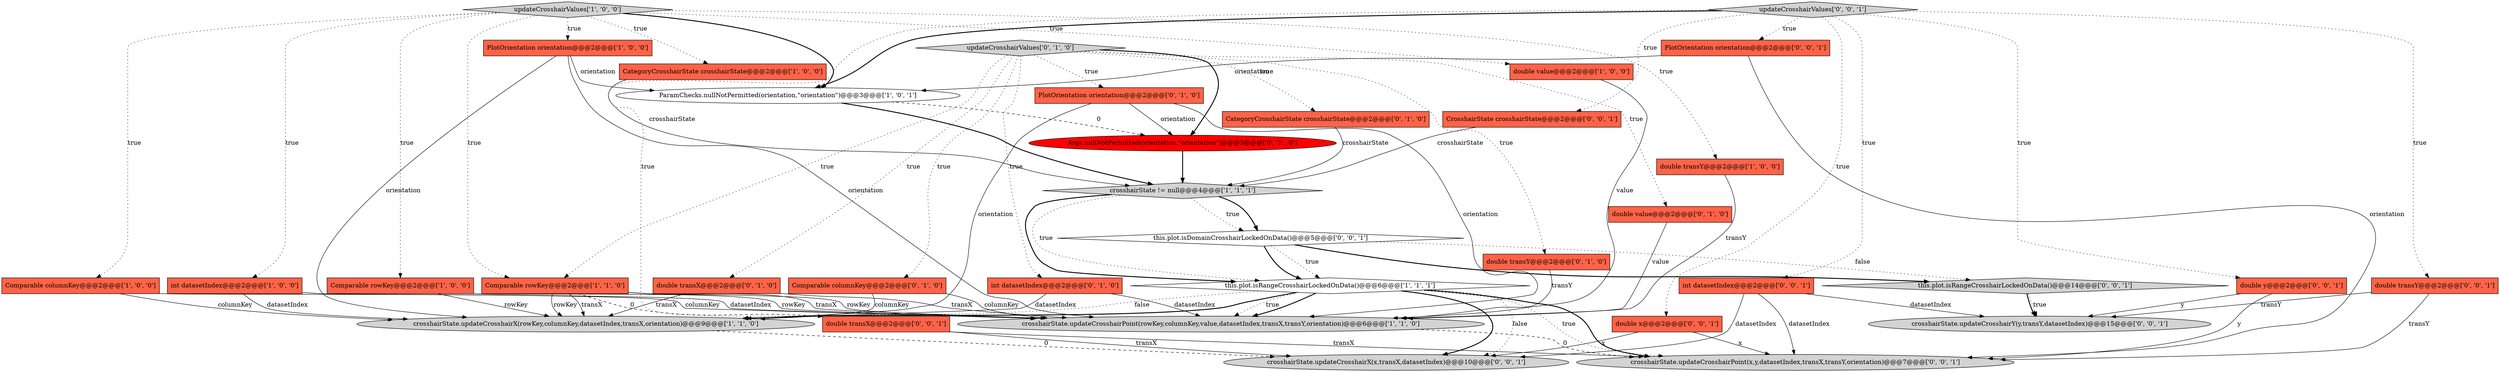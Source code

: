 digraph {
1 [style = filled, label = "double value@@@2@@@['1', '0', '0']", fillcolor = tomato, shape = box image = "AAA0AAABBB1BBB"];
5 [style = filled, label = "CategoryCrosshairState crosshairState@@@2@@@['1', '0', '0']", fillcolor = tomato, shape = box image = "AAA0AAABBB1BBB"];
20 [style = filled, label = "double value@@@2@@@['0', '1', '0']", fillcolor = tomato, shape = box image = "AAA0AAABBB2BBB"];
3 [style = filled, label = "PlotOrientation orientation@@@2@@@['1', '0', '0']", fillcolor = tomato, shape = box image = "AAA0AAABBB1BBB"];
15 [style = filled, label = "updateCrosshairValues['0', '1', '0']", fillcolor = lightgray, shape = diamond image = "AAA0AAABBB2BBB"];
23 [style = filled, label = "this.plot.isDomainCrosshairLockedOnData()@@@5@@@['0', '0', '1']", fillcolor = white, shape = diamond image = "AAA0AAABBB3BBB"];
26 [style = filled, label = "CrosshairState crosshairState@@@2@@@['0', '0', '1']", fillcolor = tomato, shape = box image = "AAA0AAABBB3BBB"];
17 [style = filled, label = "double transX@@@2@@@['0', '1', '0']", fillcolor = tomato, shape = box image = "AAA0AAABBB2BBB"];
29 [style = filled, label = "double x@@@2@@@['0', '0', '1']", fillcolor = tomato, shape = box image = "AAA0AAABBB3BBB"];
0 [style = filled, label = "Comparable columnKey@@@2@@@['1', '0', '0']", fillcolor = tomato, shape = box image = "AAA0AAABBB1BBB"];
4 [style = filled, label = "this.plot.isRangeCrosshairLockedOnData()@@@6@@@['1', '1', '1']", fillcolor = white, shape = diamond image = "AAA0AAABBB1BBB"];
25 [style = filled, label = "crosshairState.updateCrosshairY(y,transY,datasetIndex)@@@15@@@['0', '0', '1']", fillcolor = lightgray, shape = ellipse image = "AAA0AAABBB3BBB"];
33 [style = filled, label = "crosshairState.updateCrosshairPoint(x,y,datasetIndex,transX,transY,orientation)@@@7@@@['0', '0', '1']", fillcolor = lightgray, shape = ellipse image = "AAA0AAABBB3BBB"];
19 [style = filled, label = "double transY@@@2@@@['0', '1', '0']", fillcolor = tomato, shape = box image = "AAA0AAABBB2BBB"];
21 [style = filled, label = "CategoryCrosshairState crosshairState@@@2@@@['0', '1', '0']", fillcolor = tomato, shape = box image = "AAA0AAABBB2BBB"];
16 [style = filled, label = "Comparable columnKey@@@2@@@['0', '1', '0']", fillcolor = tomato, shape = box image = "AAA0AAABBB2BBB"];
34 [style = filled, label = "this.plot.isRangeCrosshairLockedOnData()@@@14@@@['0', '0', '1']", fillcolor = lightgray, shape = diamond image = "AAA0AAABBB3BBB"];
18 [style = filled, label = "PlotOrientation orientation@@@2@@@['0', '1', '0']", fillcolor = tomato, shape = box image = "AAA0AAABBB2BBB"];
9 [style = filled, label = "ParamChecks.nullNotPermitted(orientation,\"orientation\")@@@3@@@['1', '0', '1']", fillcolor = white, shape = ellipse image = "AAA0AAABBB1BBB"];
11 [style = filled, label = "int datasetIndex@@@2@@@['1', '0', '0']", fillcolor = tomato, shape = box image = "AAA0AAABBB1BBB"];
28 [style = filled, label = "double transY@@@2@@@['0', '0', '1']", fillcolor = tomato, shape = box image = "AAA0AAABBB3BBB"];
35 [style = filled, label = "double transX@@@2@@@['0', '0', '1']", fillcolor = tomato, shape = box image = "AAA0AAABBB3BBB"];
7 [style = filled, label = "crosshairState.updateCrosshairPoint(rowKey,columnKey,value,datasetIndex,transX,transY,orientation)@@@6@@@['1', '1', '0']", fillcolor = lightgray, shape = ellipse image = "AAA0AAABBB1BBB"];
14 [style = filled, label = "int datasetIndex@@@2@@@['0', '1', '0']", fillcolor = tomato, shape = box image = "AAA0AAABBB2BBB"];
24 [style = filled, label = "crosshairState.updateCrosshairX(x,transX,datasetIndex)@@@10@@@['0', '0', '1']", fillcolor = lightgray, shape = ellipse image = "AAA0AAABBB3BBB"];
31 [style = filled, label = "int datasetIndex@@@2@@@['0', '0', '1']", fillcolor = tomato, shape = box image = "AAA0AAABBB3BBB"];
22 [style = filled, label = "Args.nullNotPermitted(orientation,\"orientation\")@@@3@@@['0', '1', '0']", fillcolor = red, shape = ellipse image = "AAA1AAABBB2BBB"];
10 [style = filled, label = "crosshairState.updateCrosshairX(rowKey,columnKey,datasetIndex,transX,orientation)@@@9@@@['1', '1', '0']", fillcolor = lightgray, shape = ellipse image = "AAA0AAABBB1BBB"];
6 [style = filled, label = "Comparable rowKey@@@2@@@['1', '0', '0']", fillcolor = tomato, shape = box image = "AAA0AAABBB1BBB"];
12 [style = filled, label = "Comparable rowKey@@@2@@@['1', '1', '0']", fillcolor = tomato, shape = box image = "AAA0AAABBB1BBB"];
30 [style = filled, label = "double y@@@2@@@['0', '0', '1']", fillcolor = tomato, shape = box image = "AAA0AAABBB3BBB"];
13 [style = filled, label = "crosshairState != null@@@4@@@['1', '1', '1']", fillcolor = lightgray, shape = diamond image = "AAA0AAABBB1BBB"];
2 [style = filled, label = "double transY@@@2@@@['1', '0', '0']", fillcolor = tomato, shape = box image = "AAA0AAABBB1BBB"];
8 [style = filled, label = "updateCrosshairValues['1', '0', '0']", fillcolor = lightgray, shape = diamond image = "AAA0AAABBB1BBB"];
32 [style = filled, label = "updateCrosshairValues['0', '0', '1']", fillcolor = lightgray, shape = diamond image = "AAA0AAABBB3BBB"];
27 [style = filled, label = "PlotOrientation orientation@@@2@@@['0', '0', '1']", fillcolor = tomato, shape = box image = "AAA0AAABBB3BBB"];
31->33 [style = solid, label="datasetIndex"];
18->10 [style = solid, label="orientation"];
21->13 [style = solid, label="crosshairState"];
12->7 [style = solid, label="rowKey"];
32->28 [style = dotted, label="true"];
12->35 [style = dashed, label="0"];
6->10 [style = solid, label="rowKey"];
4->7 [style = dotted, label="true"];
16->7 [style = solid, label="columnKey"];
15->20 [style = dotted, label="true"];
15->21 [style = dotted, label="true"];
5->13 [style = solid, label="crosshairState"];
30->25 [style = solid, label="y"];
4->33 [style = dotted, label="true"];
1->7 [style = solid, label="value"];
3->7 [style = solid, label="orientation"];
23->4 [style = dotted, label="true"];
32->30 [style = dotted, label="true"];
8->0 [style = dotted, label="true"];
27->33 [style = solid, label="orientation"];
4->10 [style = dotted, label="false"];
23->34 [style = dotted, label="false"];
4->24 [style = dotted, label="false"];
10->24 [style = dashed, label="0"];
22->13 [style = bold, label=""];
19->7 [style = solid, label="transY"];
13->4 [style = dotted, label="true"];
28->33 [style = solid, label="transY"];
32->35 [style = dotted, label="true"];
15->18 [style = dotted, label="true"];
18->22 [style = solid, label="orientation"];
15->16 [style = dotted, label="true"];
15->14 [style = dotted, label="true"];
13->23 [style = dotted, label="true"];
15->17 [style = dotted, label="true"];
29->33 [style = solid, label="x"];
0->7 [style = solid, label="columnKey"];
8->12 [style = dotted, label="true"];
6->7 [style = solid, label="rowKey"];
15->12 [style = dotted, label="true"];
32->31 [style = dotted, label="true"];
26->13 [style = solid, label="crosshairState"];
4->10 [style = bold, label=""];
4->24 [style = bold, label=""];
12->10 [style = solid, label="rowKey"];
29->24 [style = solid, label="x"];
8->2 [style = dotted, label="true"];
11->7 [style = solid, label="datasetIndex"];
9->22 [style = dashed, label="0"];
27->9 [style = solid, label="orientation"];
4->33 [style = bold, label=""];
11->10 [style = solid, label="datasetIndex"];
8->3 [style = dotted, label="true"];
4->7 [style = bold, label=""];
15->22 [style = bold, label=""];
32->9 [style = bold, label=""];
8->6 [style = dotted, label="true"];
16->10 [style = solid, label="columnKey"];
35->33 [style = solid, label="transX"];
14->10 [style = solid, label="datasetIndex"];
0->10 [style = solid, label="columnKey"];
17->10 [style = solid, label="transX"];
8->11 [style = dotted, label="true"];
31->25 [style = solid, label="datasetIndex"];
32->29 [style = dotted, label="true"];
34->25 [style = dotted, label="true"];
14->7 [style = solid, label="datasetIndex"];
28->25 [style = solid, label="transY"];
2->7 [style = solid, label="transY"];
34->25 [style = bold, label=""];
3->9 [style = solid, label="orientation"];
17->7 [style = solid, label="transX"];
23->4 [style = bold, label=""];
30->33 [style = solid, label="y"];
20->7 [style = solid, label="value"];
8->1 [style = dotted, label="true"];
32->27 [style = dotted, label="true"];
18->7 [style = solid, label="orientation"];
8->5 [style = dotted, label="true"];
15->19 [style = dotted, label="true"];
12->10 [style = solid, label="transX"];
8->9 [style = bold, label=""];
13->23 [style = bold, label=""];
23->34 [style = bold, label=""];
32->26 [style = dotted, label="true"];
7->33 [style = dashed, label="0"];
12->7 [style = solid, label="transX"];
31->24 [style = solid, label="datasetIndex"];
35->24 [style = solid, label="transX"];
3->10 [style = solid, label="orientation"];
9->13 [style = bold, label=""];
13->4 [style = bold, label=""];
}
